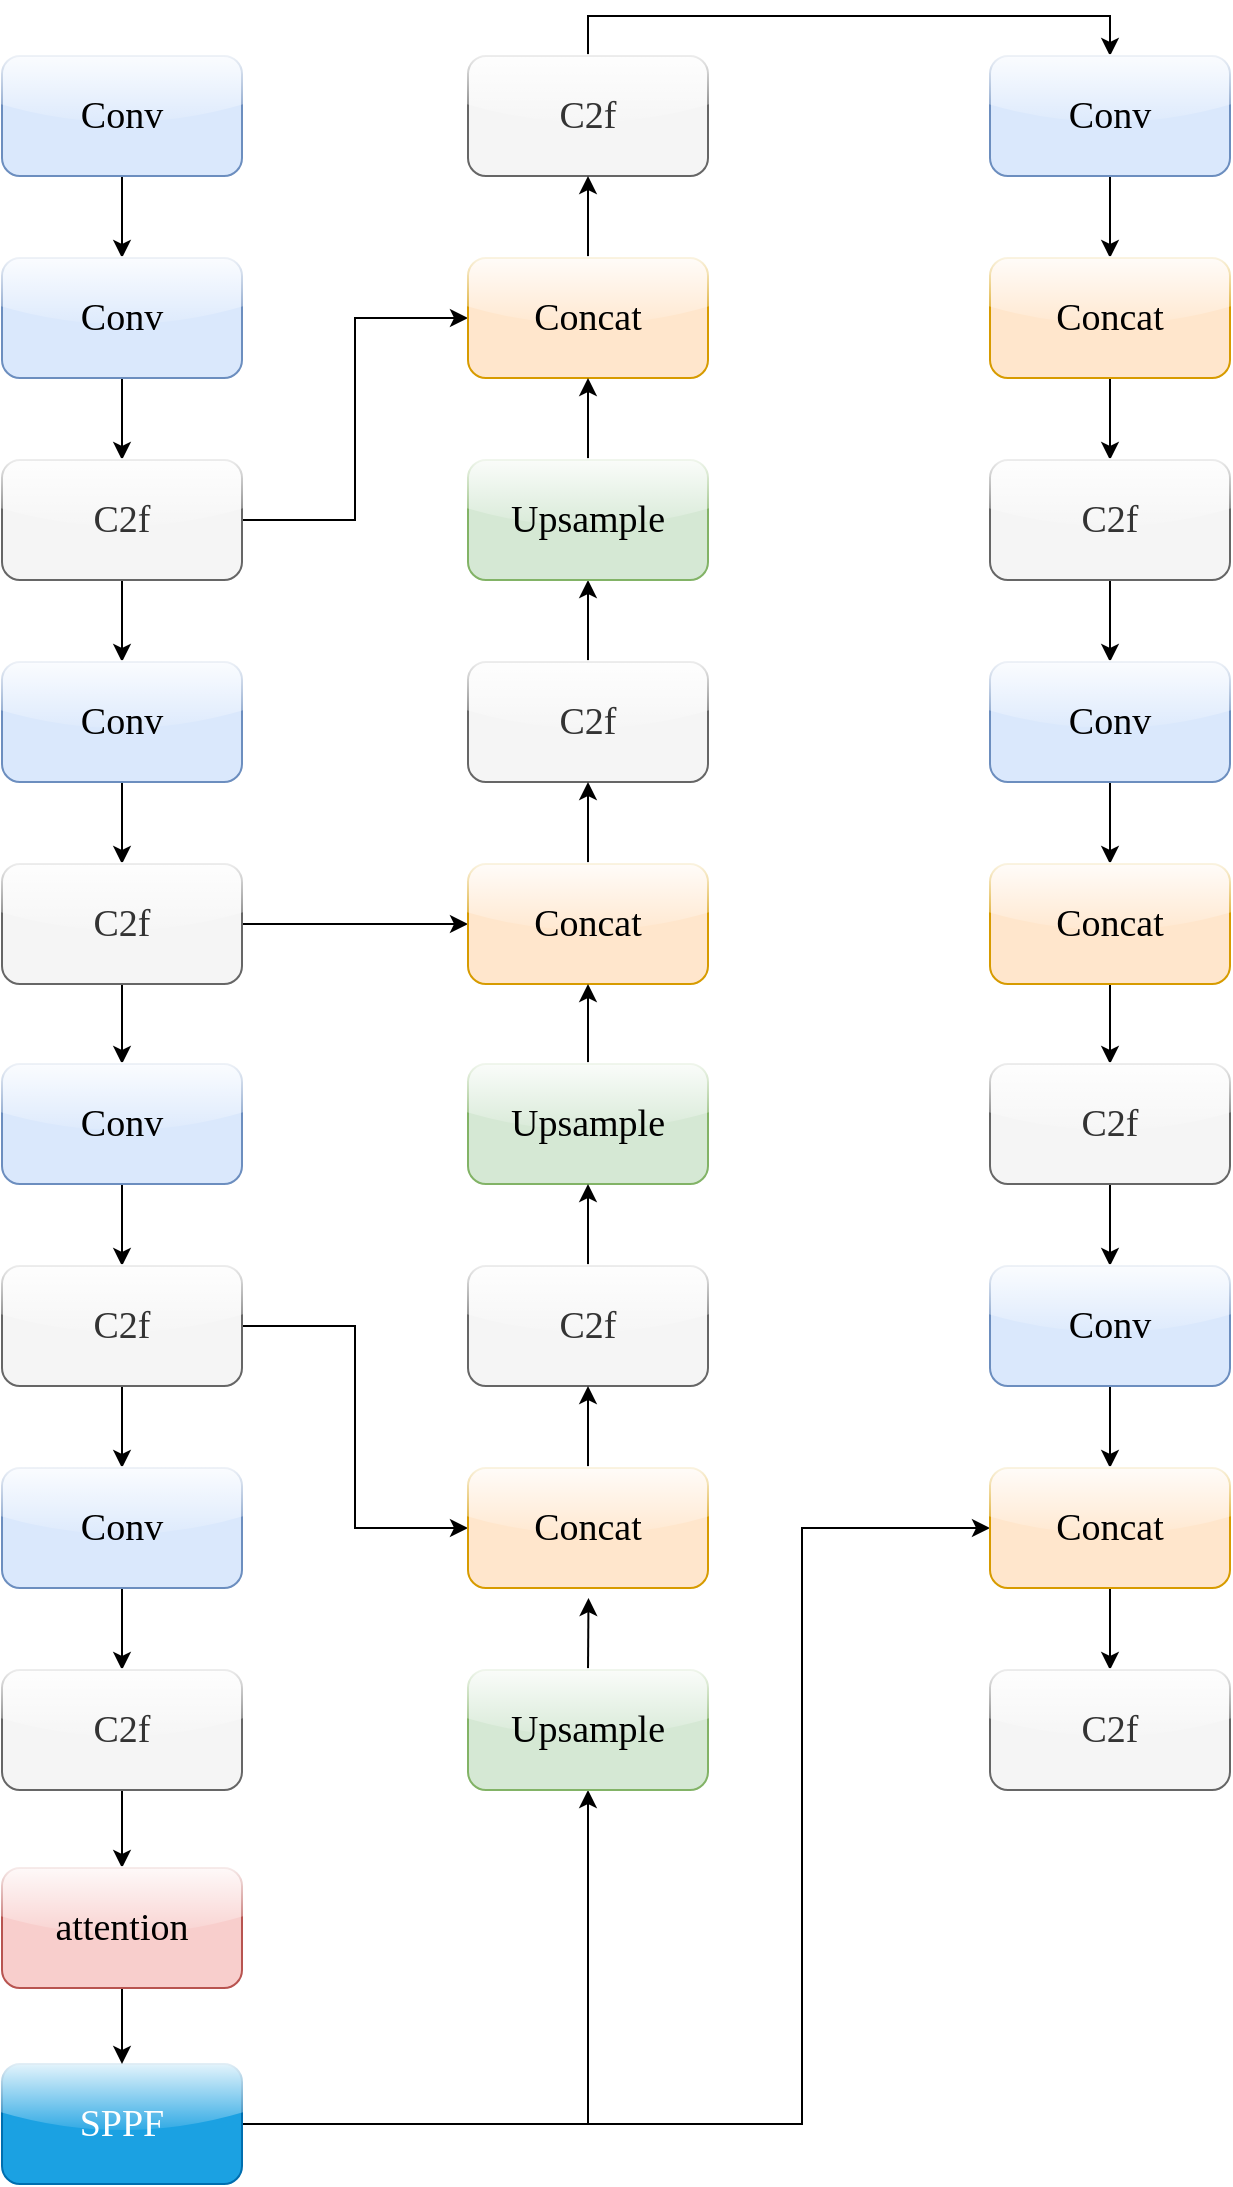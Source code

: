 <mxfile version="26.0.16">
  <diagram name="第 1 页" id="e7HlVfwk5nqW00gzPEb4">
    <mxGraphModel dx="980" dy="1375" grid="0" gridSize="10" guides="1" tooltips="1" connect="1" arrows="1" fold="1" page="1" pageScale="1" pageWidth="3000" pageHeight="4000" math="0" shadow="0">
      <root>
        <mxCell id="0" />
        <mxCell id="1" parent="0" />
        <mxCell id="bVhOLgPDnl9ng7HYhSVx-61" style="edgeStyle=orthogonalEdgeStyle;rounded=0;orthogonalLoop=1;jettySize=auto;html=1;exitX=0.5;exitY=1;exitDx=0;exitDy=0;entryX=0.5;entryY=0;entryDx=0;entryDy=0;" edge="1" parent="1" source="bVhOLgPDnl9ng7HYhSVx-1" target="bVhOLgPDnl9ng7HYhSVx-11">
          <mxGeometry relative="1" as="geometry" />
        </mxCell>
        <mxCell id="bVhOLgPDnl9ng7HYhSVx-1" value="&lt;font face=&quot;Georgia&quot; style=&quot;font-size: 19px;&quot;&gt;Conv&lt;/font&gt;" style="rounded=1;whiteSpace=wrap;html=1;glass=1;fillColor=#dae8fc;strokeColor=#6c8ebf;" vertex="1" parent="1">
          <mxGeometry x="278" y="230" width="120" height="60" as="geometry" />
        </mxCell>
        <mxCell id="bVhOLgPDnl9ng7HYhSVx-62" style="edgeStyle=orthogonalEdgeStyle;rounded=0;orthogonalLoop=1;jettySize=auto;html=1;exitX=0.5;exitY=1;exitDx=0;exitDy=0;" edge="1" parent="1" source="bVhOLgPDnl9ng7HYhSVx-11" target="bVhOLgPDnl9ng7HYhSVx-12">
          <mxGeometry relative="1" as="geometry" />
        </mxCell>
        <mxCell id="bVhOLgPDnl9ng7HYhSVx-11" value="&lt;font face=&quot;Georgia&quot; style=&quot;font-size: 19px;&quot;&gt;Conv&lt;/font&gt;" style="rounded=1;whiteSpace=wrap;html=1;glass=1;fillColor=#dae8fc;strokeColor=#6c8ebf;" vertex="1" parent="1">
          <mxGeometry x="278" y="331" width="120" height="60" as="geometry" />
        </mxCell>
        <mxCell id="bVhOLgPDnl9ng7HYhSVx-63" style="edgeStyle=orthogonalEdgeStyle;rounded=0;orthogonalLoop=1;jettySize=auto;html=1;exitX=0.5;exitY=1;exitDx=0;exitDy=0;" edge="1" parent="1" source="bVhOLgPDnl9ng7HYhSVx-12" target="bVhOLgPDnl9ng7HYhSVx-13">
          <mxGeometry relative="1" as="geometry" />
        </mxCell>
        <mxCell id="bVhOLgPDnl9ng7HYhSVx-98" style="edgeStyle=orthogonalEdgeStyle;rounded=0;orthogonalLoop=1;jettySize=auto;html=1;exitX=1;exitY=0.5;exitDx=0;exitDy=0;entryX=0;entryY=0.5;entryDx=0;entryDy=0;" edge="1" parent="1" source="bVhOLgPDnl9ng7HYhSVx-12" target="bVhOLgPDnl9ng7HYhSVx-40">
          <mxGeometry relative="1" as="geometry" />
        </mxCell>
        <mxCell id="bVhOLgPDnl9ng7HYhSVx-12" value="&lt;font face=&quot;Verdana&quot;&gt;&lt;font style=&quot;font-size: 19px;&quot;&gt;C&lt;/font&gt;&lt;font style=&quot;font-size: 19px;&quot;&gt;2f&lt;/font&gt;&lt;/font&gt;" style="rounded=1;whiteSpace=wrap;html=1;glass=1;fillColor=#f5f5f5;fontColor=#333333;strokeColor=#666666;" vertex="1" parent="1">
          <mxGeometry x="278" y="432" width="120" height="60" as="geometry" />
        </mxCell>
        <mxCell id="bVhOLgPDnl9ng7HYhSVx-64" style="edgeStyle=orthogonalEdgeStyle;rounded=0;orthogonalLoop=1;jettySize=auto;html=1;exitX=0.5;exitY=1;exitDx=0;exitDy=0;" edge="1" parent="1" source="bVhOLgPDnl9ng7HYhSVx-13" target="bVhOLgPDnl9ng7HYhSVx-14">
          <mxGeometry relative="1" as="geometry" />
        </mxCell>
        <mxCell id="bVhOLgPDnl9ng7HYhSVx-13" value="&lt;font face=&quot;Georgia&quot; style=&quot;font-size: 19px;&quot;&gt;Conv&lt;/font&gt;" style="rounded=1;whiteSpace=wrap;html=1;glass=1;fillColor=#dae8fc;strokeColor=#6c8ebf;" vertex="1" parent="1">
          <mxGeometry x="278" y="533" width="120" height="60" as="geometry" />
        </mxCell>
        <mxCell id="bVhOLgPDnl9ng7HYhSVx-65" style="edgeStyle=orthogonalEdgeStyle;rounded=0;orthogonalLoop=1;jettySize=auto;html=1;exitX=0.5;exitY=1;exitDx=0;exitDy=0;entryX=0.5;entryY=0;entryDx=0;entryDy=0;" edge="1" parent="1" source="bVhOLgPDnl9ng7HYhSVx-14" target="bVhOLgPDnl9ng7HYhSVx-15">
          <mxGeometry relative="1" as="geometry" />
        </mxCell>
        <mxCell id="bVhOLgPDnl9ng7HYhSVx-97" style="edgeStyle=orthogonalEdgeStyle;rounded=0;orthogonalLoop=1;jettySize=auto;html=1;exitX=1;exitY=0.5;exitDx=0;exitDy=0;" edge="1" parent="1" source="bVhOLgPDnl9ng7HYhSVx-14" target="bVhOLgPDnl9ng7HYhSVx-26">
          <mxGeometry relative="1" as="geometry" />
        </mxCell>
        <mxCell id="bVhOLgPDnl9ng7HYhSVx-14" value="&lt;font face=&quot;Verdana&quot;&gt;&lt;font style=&quot;font-size: 19px;&quot;&gt;C&lt;/font&gt;&lt;font style=&quot;font-size: 19px;&quot;&gt;2f&lt;/font&gt;&lt;/font&gt;" style="rounded=1;whiteSpace=wrap;html=1;glass=1;fillColor=#f5f5f5;fontColor=#333333;strokeColor=#666666;" vertex="1" parent="1">
          <mxGeometry x="278" y="634" width="120" height="60" as="geometry" />
        </mxCell>
        <mxCell id="bVhOLgPDnl9ng7HYhSVx-66" style="edgeStyle=orthogonalEdgeStyle;rounded=0;orthogonalLoop=1;jettySize=auto;html=1;exitX=0.5;exitY=1;exitDx=0;exitDy=0;entryX=0.5;entryY=0;entryDx=0;entryDy=0;" edge="1" parent="1" source="bVhOLgPDnl9ng7HYhSVx-15" target="bVhOLgPDnl9ng7HYhSVx-17">
          <mxGeometry relative="1" as="geometry" />
        </mxCell>
        <mxCell id="bVhOLgPDnl9ng7HYhSVx-15" value="&lt;font face=&quot;Georgia&quot; style=&quot;font-size: 19px;&quot;&gt;Conv&lt;/font&gt;" style="rounded=1;whiteSpace=wrap;html=1;glass=1;fillColor=#dae8fc;strokeColor=#6c8ebf;" vertex="1" parent="1">
          <mxGeometry x="278" y="734" width="120" height="60" as="geometry" />
        </mxCell>
        <mxCell id="bVhOLgPDnl9ng7HYhSVx-67" style="edgeStyle=orthogonalEdgeStyle;rounded=0;orthogonalLoop=1;jettySize=auto;html=1;exitX=0.5;exitY=1;exitDx=0;exitDy=0;entryX=0.5;entryY=0;entryDx=0;entryDy=0;" edge="1" parent="1" source="bVhOLgPDnl9ng7HYhSVx-17" target="bVhOLgPDnl9ng7HYhSVx-18">
          <mxGeometry relative="1" as="geometry" />
        </mxCell>
        <mxCell id="bVhOLgPDnl9ng7HYhSVx-96" style="edgeStyle=orthogonalEdgeStyle;rounded=0;orthogonalLoop=1;jettySize=auto;html=1;exitX=1;exitY=0.5;exitDx=0;exitDy=0;entryX=0;entryY=0.5;entryDx=0;entryDy=0;" edge="1" parent="1" source="bVhOLgPDnl9ng7HYhSVx-17" target="bVhOLgPDnl9ng7HYhSVx-34">
          <mxGeometry relative="1" as="geometry" />
        </mxCell>
        <mxCell id="bVhOLgPDnl9ng7HYhSVx-17" value="&lt;font face=&quot;Verdana&quot;&gt;&lt;font style=&quot;font-size: 19px;&quot;&gt;C&lt;/font&gt;&lt;font style=&quot;font-size: 19px;&quot;&gt;2f&lt;/font&gt;&lt;/font&gt;" style="rounded=1;whiteSpace=wrap;html=1;glass=1;fillColor=#f5f5f5;fontColor=#333333;strokeColor=#666666;" vertex="1" parent="1">
          <mxGeometry x="278" y="835" width="120" height="60" as="geometry" />
        </mxCell>
        <mxCell id="bVhOLgPDnl9ng7HYhSVx-68" style="edgeStyle=orthogonalEdgeStyle;rounded=0;orthogonalLoop=1;jettySize=auto;html=1;exitX=0.5;exitY=1;exitDx=0;exitDy=0;" edge="1" parent="1" source="bVhOLgPDnl9ng7HYhSVx-18" target="bVhOLgPDnl9ng7HYhSVx-19">
          <mxGeometry relative="1" as="geometry" />
        </mxCell>
        <mxCell id="bVhOLgPDnl9ng7HYhSVx-18" value="&lt;font face=&quot;Georgia&quot; style=&quot;font-size: 19px;&quot;&gt;Conv&lt;/font&gt;" style="rounded=1;whiteSpace=wrap;html=1;glass=1;fillColor=#dae8fc;strokeColor=#6c8ebf;" vertex="1" parent="1">
          <mxGeometry x="278" y="936" width="120" height="60" as="geometry" />
        </mxCell>
        <mxCell id="bVhOLgPDnl9ng7HYhSVx-69" style="edgeStyle=orthogonalEdgeStyle;rounded=0;orthogonalLoop=1;jettySize=auto;html=1;exitX=0.5;exitY=1;exitDx=0;exitDy=0;entryX=0.5;entryY=0;entryDx=0;entryDy=0;" edge="1" parent="1" source="bVhOLgPDnl9ng7HYhSVx-19" target="bVhOLgPDnl9ng7HYhSVx-24">
          <mxGeometry relative="1" as="geometry" />
        </mxCell>
        <mxCell id="bVhOLgPDnl9ng7HYhSVx-19" value="&lt;font face=&quot;Verdana&quot;&gt;&lt;font style=&quot;font-size: 19px;&quot;&gt;C&lt;/font&gt;&lt;font style=&quot;font-size: 19px;&quot;&gt;2f&lt;/font&gt;&lt;/font&gt;" style="rounded=1;whiteSpace=wrap;html=1;glass=1;fillColor=#f5f5f5;fontColor=#333333;strokeColor=#666666;" vertex="1" parent="1">
          <mxGeometry x="278" y="1037" width="120" height="60" as="geometry" />
        </mxCell>
        <mxCell id="bVhOLgPDnl9ng7HYhSVx-107" style="edgeStyle=orthogonalEdgeStyle;rounded=0;orthogonalLoop=1;jettySize=auto;html=1;exitX=1;exitY=0.5;exitDx=0;exitDy=0;entryX=0.5;entryY=1;entryDx=0;entryDy=0;" edge="1" parent="1" source="bVhOLgPDnl9ng7HYhSVx-22" target="bVhOLgPDnl9ng7HYhSVx-35">
          <mxGeometry relative="1" as="geometry" />
        </mxCell>
        <mxCell id="bVhOLgPDnl9ng7HYhSVx-124" style="edgeStyle=orthogonalEdgeStyle;rounded=0;orthogonalLoop=1;jettySize=auto;html=1;exitX=1;exitY=0.5;exitDx=0;exitDy=0;entryX=0;entryY=0.5;entryDx=0;entryDy=0;" edge="1" parent="1" source="bVhOLgPDnl9ng7HYhSVx-22" target="bVhOLgPDnl9ng7HYhSVx-53">
          <mxGeometry relative="1" as="geometry">
            <Array as="points">
              <mxPoint x="678" y="1264" />
              <mxPoint x="678" y="966" />
            </Array>
          </mxGeometry>
        </mxCell>
        <mxCell id="bVhOLgPDnl9ng7HYhSVx-22" value="&lt;font face=&quot;Verdana&quot;&gt;&lt;span style=&quot;font-size: 19px;&quot;&gt;SPPF&lt;/span&gt;&lt;/font&gt;" style="rounded=1;whiteSpace=wrap;html=1;glass=1;fillColor=#1ba1e2;fontColor=#ffffff;strokeColor=#006EAF;" vertex="1" parent="1">
          <mxGeometry x="278" y="1234" width="120" height="60" as="geometry" />
        </mxCell>
        <mxCell id="bVhOLgPDnl9ng7HYhSVx-70" style="edgeStyle=orthogonalEdgeStyle;rounded=0;orthogonalLoop=1;jettySize=auto;html=1;exitX=0.5;exitY=1;exitDx=0;exitDy=0;entryX=0.5;entryY=0;entryDx=0;entryDy=0;" edge="1" parent="1" source="bVhOLgPDnl9ng7HYhSVx-24" target="bVhOLgPDnl9ng7HYhSVx-22">
          <mxGeometry relative="1" as="geometry" />
        </mxCell>
        <mxCell id="bVhOLgPDnl9ng7HYhSVx-24" value="&lt;font face=&quot;Verdana&quot;&gt;&lt;span style=&quot;font-size: 19px;&quot;&gt;attention&lt;/span&gt;&lt;/font&gt;" style="rounded=1;whiteSpace=wrap;html=1;glass=1;fillColor=#f8cecc;strokeColor=#b85450;" vertex="1" parent="1">
          <mxGeometry x="278" y="1136" width="120" height="60" as="geometry" />
        </mxCell>
        <mxCell id="bVhOLgPDnl9ng7HYhSVx-76" style="edgeStyle=orthogonalEdgeStyle;rounded=0;orthogonalLoop=1;jettySize=auto;html=1;exitX=0.5;exitY=0;exitDx=0;exitDy=0;" edge="1" parent="1" source="bVhOLgPDnl9ng7HYhSVx-25" target="bVhOLgPDnl9ng7HYhSVx-41">
          <mxGeometry relative="1" as="geometry" />
        </mxCell>
        <mxCell id="bVhOLgPDnl9ng7HYhSVx-25" value="&lt;font face=&quot;Verdana&quot;&gt;&lt;font style=&quot;font-size: 19px;&quot;&gt;C&lt;/font&gt;&lt;font style=&quot;font-size: 19px;&quot;&gt;2f&lt;/font&gt;&lt;/font&gt;" style="rounded=1;whiteSpace=wrap;html=1;glass=1;fillColor=#f5f5f5;fontColor=#333333;strokeColor=#666666;flipH=1;" vertex="1" parent="1">
          <mxGeometry x="511" y="533" width="120" height="60" as="geometry" />
        </mxCell>
        <mxCell id="bVhOLgPDnl9ng7HYhSVx-75" style="edgeStyle=orthogonalEdgeStyle;rounded=0;orthogonalLoop=1;jettySize=auto;html=1;exitX=0.5;exitY=0;exitDx=0;exitDy=0;entryX=0.5;entryY=1;entryDx=0;entryDy=0;" edge="1" parent="1" source="bVhOLgPDnl9ng7HYhSVx-26" target="bVhOLgPDnl9ng7HYhSVx-25">
          <mxGeometry relative="1" as="geometry" />
        </mxCell>
        <mxCell id="bVhOLgPDnl9ng7HYhSVx-26" value="&lt;font face=&quot;Verdana&quot;&gt;&lt;span style=&quot;font-size: 19px;&quot;&gt;Concat&lt;/span&gt;&lt;/font&gt;" style="rounded=1;whiteSpace=wrap;html=1;glass=1;fillColor=#ffe6cc;strokeColor=#d79b00;flipH=1;" vertex="1" parent="1">
          <mxGeometry x="511" y="634" width="120" height="60" as="geometry" />
        </mxCell>
        <mxCell id="bVhOLgPDnl9ng7HYhSVx-74" style="edgeStyle=orthogonalEdgeStyle;rounded=0;orthogonalLoop=1;jettySize=auto;html=1;exitX=0.5;exitY=0;exitDx=0;exitDy=0;entryX=0.5;entryY=1;entryDx=0;entryDy=0;" edge="1" parent="1" source="bVhOLgPDnl9ng7HYhSVx-32" target="bVhOLgPDnl9ng7HYhSVx-26">
          <mxGeometry relative="1" as="geometry" />
        </mxCell>
        <mxCell id="bVhOLgPDnl9ng7HYhSVx-32" value="&lt;font face=&quot;Verdana&quot;&gt;&lt;span style=&quot;font-size: 19px;&quot;&gt;Upsample&lt;/span&gt;&lt;/font&gt;" style="rounded=1;whiteSpace=wrap;html=1;glass=1;fillColor=#d5e8d4;strokeColor=#82b366;flipH=1;" vertex="1" parent="1">
          <mxGeometry x="511" y="734" width="120" height="60" as="geometry" />
        </mxCell>
        <mxCell id="bVhOLgPDnl9ng7HYhSVx-73" style="edgeStyle=orthogonalEdgeStyle;rounded=0;orthogonalLoop=1;jettySize=auto;html=1;exitX=0.5;exitY=0;exitDx=0;exitDy=0;entryX=0.5;entryY=1;entryDx=0;entryDy=0;" edge="1" parent="1" source="bVhOLgPDnl9ng7HYhSVx-33" target="bVhOLgPDnl9ng7HYhSVx-32">
          <mxGeometry relative="1" as="geometry" />
        </mxCell>
        <mxCell id="bVhOLgPDnl9ng7HYhSVx-33" value="&lt;font face=&quot;Verdana&quot;&gt;&lt;font style=&quot;font-size: 19px;&quot;&gt;C&lt;/font&gt;&lt;font style=&quot;font-size: 19px;&quot;&gt;2f&lt;/font&gt;&lt;/font&gt;" style="rounded=1;whiteSpace=wrap;html=1;glass=1;fillColor=#f5f5f5;fontColor=#333333;strokeColor=#666666;flipH=1;" vertex="1" parent="1">
          <mxGeometry x="511" y="835" width="120" height="60" as="geometry" />
        </mxCell>
        <mxCell id="bVhOLgPDnl9ng7HYhSVx-72" style="edgeStyle=orthogonalEdgeStyle;rounded=0;orthogonalLoop=1;jettySize=auto;html=1;exitX=0.5;exitY=0;exitDx=0;exitDy=0;entryX=0.5;entryY=1;entryDx=0;entryDy=0;" edge="1" parent="1" source="bVhOLgPDnl9ng7HYhSVx-34" target="bVhOLgPDnl9ng7HYhSVx-33">
          <mxGeometry relative="1" as="geometry" />
        </mxCell>
        <mxCell id="bVhOLgPDnl9ng7HYhSVx-34" value="&lt;font face=&quot;Verdana&quot;&gt;&lt;span style=&quot;font-size: 19px;&quot;&gt;Concat&lt;/span&gt;&lt;/font&gt;" style="rounded=1;whiteSpace=wrap;html=1;glass=1;fillColor=#ffe6cc;strokeColor=#d79b00;flipH=1;" vertex="1" parent="1">
          <mxGeometry x="511" y="936" width="120" height="60" as="geometry" />
        </mxCell>
        <mxCell id="bVhOLgPDnl9ng7HYhSVx-71" style="edgeStyle=orthogonalEdgeStyle;rounded=0;orthogonalLoop=1;jettySize=auto;html=1;exitX=0.5;exitY=0;exitDx=0;exitDy=0;" edge="1" parent="1" source="bVhOLgPDnl9ng7HYhSVx-35">
          <mxGeometry relative="1" as="geometry">
            <mxPoint x="571.25" y="1001" as="targetPoint" />
          </mxGeometry>
        </mxCell>
        <mxCell id="bVhOLgPDnl9ng7HYhSVx-35" value="&lt;font face=&quot;Verdana&quot;&gt;&lt;span style=&quot;font-size: 19px;&quot;&gt;Upsample&lt;/span&gt;&lt;/font&gt;" style="rounded=1;whiteSpace=wrap;html=1;glass=1;fillColor=#d5e8d4;strokeColor=#82b366;flipH=1;" vertex="1" parent="1">
          <mxGeometry x="511" y="1037" width="120" height="60" as="geometry" />
        </mxCell>
        <mxCell id="bVhOLgPDnl9ng7HYhSVx-92" style="edgeStyle=orthogonalEdgeStyle;rounded=0;orthogonalLoop=1;jettySize=auto;html=1;exitX=0.5;exitY=0;exitDx=0;exitDy=0;entryX=0.5;entryY=0;entryDx=0;entryDy=0;" edge="1" parent="1" source="bVhOLgPDnl9ng7HYhSVx-39" target="bVhOLgPDnl9ng7HYhSVx-46">
          <mxGeometry relative="1" as="geometry" />
        </mxCell>
        <mxCell id="bVhOLgPDnl9ng7HYhSVx-39" value="&lt;font face=&quot;Verdana&quot;&gt;&lt;font style=&quot;font-size: 19px;&quot;&gt;C&lt;/font&gt;&lt;font style=&quot;font-size: 19px;&quot;&gt;2f&lt;/font&gt;&lt;/font&gt;" style="rounded=1;whiteSpace=wrap;html=1;glass=1;fillColor=#f5f5f5;fontColor=#333333;strokeColor=#666666;flipH=1;" vertex="1" parent="1">
          <mxGeometry x="511" y="230" width="120" height="60" as="geometry" />
        </mxCell>
        <mxCell id="bVhOLgPDnl9ng7HYhSVx-78" style="edgeStyle=orthogonalEdgeStyle;rounded=0;orthogonalLoop=1;jettySize=auto;html=1;exitX=0.5;exitY=0;exitDx=0;exitDy=0;entryX=0.5;entryY=1;entryDx=0;entryDy=0;" edge="1" parent="1" source="bVhOLgPDnl9ng7HYhSVx-40" target="bVhOLgPDnl9ng7HYhSVx-39">
          <mxGeometry relative="1" as="geometry" />
        </mxCell>
        <mxCell id="bVhOLgPDnl9ng7HYhSVx-40" value="&lt;font face=&quot;Verdana&quot;&gt;&lt;span style=&quot;font-size: 19px;&quot;&gt;Concat&lt;/span&gt;&lt;/font&gt;" style="rounded=1;whiteSpace=wrap;html=1;glass=1;fillColor=#ffe6cc;strokeColor=#d79b00;flipH=1;" vertex="1" parent="1">
          <mxGeometry x="511" y="331" width="120" height="60" as="geometry" />
        </mxCell>
        <mxCell id="bVhOLgPDnl9ng7HYhSVx-77" style="edgeStyle=orthogonalEdgeStyle;rounded=0;orthogonalLoop=1;jettySize=auto;html=1;exitX=0.5;exitY=0;exitDx=0;exitDy=0;entryX=0.5;entryY=1;entryDx=0;entryDy=0;" edge="1" parent="1" source="bVhOLgPDnl9ng7HYhSVx-41" target="bVhOLgPDnl9ng7HYhSVx-40">
          <mxGeometry relative="1" as="geometry" />
        </mxCell>
        <mxCell id="bVhOLgPDnl9ng7HYhSVx-41" value="&lt;font face=&quot;Verdana&quot;&gt;&lt;span style=&quot;font-size: 19px;&quot;&gt;Upsample&lt;/span&gt;&lt;/font&gt;" style="rounded=1;whiteSpace=wrap;html=1;glass=1;fillColor=#d5e8d4;strokeColor=#82b366;flipH=1;" vertex="1" parent="1">
          <mxGeometry x="511" y="432" width="120" height="60" as="geometry" />
        </mxCell>
        <mxCell id="bVhOLgPDnl9ng7HYhSVx-79" style="edgeStyle=orthogonalEdgeStyle;rounded=0;orthogonalLoop=1;jettySize=auto;html=1;exitX=0.5;exitY=1;exitDx=0;exitDy=0;entryX=0.5;entryY=0;entryDx=0;entryDy=0;" edge="1" parent="1" source="bVhOLgPDnl9ng7HYhSVx-46" target="bVhOLgPDnl9ng7HYhSVx-47">
          <mxGeometry relative="1" as="geometry" />
        </mxCell>
        <mxCell id="bVhOLgPDnl9ng7HYhSVx-46" value="&lt;font face=&quot;Georgia&quot; style=&quot;font-size: 19px;&quot;&gt;Conv&lt;/font&gt;" style="rounded=1;whiteSpace=wrap;html=1;glass=1;fillColor=#dae8fc;strokeColor=#6c8ebf;" vertex="1" parent="1">
          <mxGeometry x="772" y="230" width="120" height="60" as="geometry" />
        </mxCell>
        <mxCell id="bVhOLgPDnl9ng7HYhSVx-80" style="edgeStyle=orthogonalEdgeStyle;rounded=0;orthogonalLoop=1;jettySize=auto;html=1;exitX=0.5;exitY=1;exitDx=0;exitDy=0;entryX=0.5;entryY=0;entryDx=0;entryDy=0;" edge="1" parent="1" source="bVhOLgPDnl9ng7HYhSVx-47" target="bVhOLgPDnl9ng7HYhSVx-48">
          <mxGeometry relative="1" as="geometry" />
        </mxCell>
        <mxCell id="bVhOLgPDnl9ng7HYhSVx-47" value="&lt;font face=&quot;Verdana&quot;&gt;&lt;span style=&quot;font-size: 19px;&quot;&gt;Concat&lt;/span&gt;&lt;/font&gt;" style="rounded=1;whiteSpace=wrap;html=1;glass=1;fillColor=#ffe6cc;strokeColor=#d79b00;" vertex="1" parent="1">
          <mxGeometry x="772" y="331" width="120" height="60" as="geometry" />
        </mxCell>
        <mxCell id="bVhOLgPDnl9ng7HYhSVx-81" style="edgeStyle=orthogonalEdgeStyle;rounded=0;orthogonalLoop=1;jettySize=auto;html=1;exitX=0.5;exitY=1;exitDx=0;exitDy=0;entryX=0.5;entryY=0;entryDx=0;entryDy=0;" edge="1" parent="1" source="bVhOLgPDnl9ng7HYhSVx-48" target="bVhOLgPDnl9ng7HYhSVx-49">
          <mxGeometry relative="1" as="geometry" />
        </mxCell>
        <mxCell id="bVhOLgPDnl9ng7HYhSVx-48" value="&lt;font face=&quot;Verdana&quot;&gt;&lt;font style=&quot;font-size: 19px;&quot;&gt;C&lt;/font&gt;&lt;font style=&quot;font-size: 19px;&quot;&gt;2f&lt;/font&gt;&lt;/font&gt;" style="rounded=1;whiteSpace=wrap;html=1;glass=1;fillColor=#f5f5f5;fontColor=#333333;strokeColor=#666666;" vertex="1" parent="1">
          <mxGeometry x="772" y="432" width="120" height="60" as="geometry" />
        </mxCell>
        <mxCell id="bVhOLgPDnl9ng7HYhSVx-82" style="edgeStyle=orthogonalEdgeStyle;rounded=0;orthogonalLoop=1;jettySize=auto;html=1;exitX=0.5;exitY=1;exitDx=0;exitDy=0;entryX=0.5;entryY=0;entryDx=0;entryDy=0;" edge="1" parent="1" source="bVhOLgPDnl9ng7HYhSVx-49" target="bVhOLgPDnl9ng7HYhSVx-50">
          <mxGeometry relative="1" as="geometry" />
        </mxCell>
        <mxCell id="bVhOLgPDnl9ng7HYhSVx-49" value="&lt;font face=&quot;Georgia&quot; style=&quot;font-size: 19px;&quot;&gt;Conv&lt;/font&gt;" style="rounded=1;whiteSpace=wrap;html=1;glass=1;fillColor=#dae8fc;strokeColor=#6c8ebf;" vertex="1" parent="1">
          <mxGeometry x="772" y="533" width="120" height="60" as="geometry" />
        </mxCell>
        <mxCell id="bVhOLgPDnl9ng7HYhSVx-83" style="edgeStyle=orthogonalEdgeStyle;rounded=0;orthogonalLoop=1;jettySize=auto;html=1;exitX=0.5;exitY=1;exitDx=0;exitDy=0;entryX=0.5;entryY=0;entryDx=0;entryDy=0;" edge="1" parent="1" source="bVhOLgPDnl9ng7HYhSVx-50" target="bVhOLgPDnl9ng7HYhSVx-51">
          <mxGeometry relative="1" as="geometry" />
        </mxCell>
        <mxCell id="bVhOLgPDnl9ng7HYhSVx-50" value="&lt;font face=&quot;Verdana&quot;&gt;&lt;span style=&quot;font-size: 19px;&quot;&gt;Concat&lt;/span&gt;&lt;/font&gt;" style="rounded=1;whiteSpace=wrap;html=1;glass=1;fillColor=#ffe6cc;strokeColor=#d79b00;" vertex="1" parent="1">
          <mxGeometry x="772" y="634" width="120" height="60" as="geometry" />
        </mxCell>
        <mxCell id="bVhOLgPDnl9ng7HYhSVx-84" style="edgeStyle=orthogonalEdgeStyle;rounded=0;orthogonalLoop=1;jettySize=auto;html=1;exitX=0.5;exitY=1;exitDx=0;exitDy=0;entryX=0.5;entryY=0;entryDx=0;entryDy=0;" edge="1" parent="1" source="bVhOLgPDnl9ng7HYhSVx-51" target="bVhOLgPDnl9ng7HYhSVx-52">
          <mxGeometry relative="1" as="geometry" />
        </mxCell>
        <mxCell id="bVhOLgPDnl9ng7HYhSVx-51" value="&lt;font face=&quot;Verdana&quot;&gt;&lt;font style=&quot;font-size: 19px;&quot;&gt;C&lt;/font&gt;&lt;font style=&quot;font-size: 19px;&quot;&gt;2f&lt;/font&gt;&lt;/font&gt;" style="rounded=1;whiteSpace=wrap;html=1;glass=1;fillColor=#f5f5f5;fontColor=#333333;strokeColor=#666666;" vertex="1" parent="1">
          <mxGeometry x="772" y="734" width="120" height="60" as="geometry" />
        </mxCell>
        <mxCell id="bVhOLgPDnl9ng7HYhSVx-85" style="edgeStyle=orthogonalEdgeStyle;rounded=0;orthogonalLoop=1;jettySize=auto;html=1;exitX=0.5;exitY=1;exitDx=0;exitDy=0;entryX=0.5;entryY=0;entryDx=0;entryDy=0;" edge="1" parent="1" source="bVhOLgPDnl9ng7HYhSVx-52" target="bVhOLgPDnl9ng7HYhSVx-53">
          <mxGeometry relative="1" as="geometry" />
        </mxCell>
        <mxCell id="bVhOLgPDnl9ng7HYhSVx-52" value="&lt;font face=&quot;Georgia&quot; style=&quot;font-size: 19px;&quot;&gt;Conv&lt;/font&gt;" style="rounded=1;whiteSpace=wrap;html=1;glass=1;fillColor=#dae8fc;strokeColor=#6c8ebf;" vertex="1" parent="1">
          <mxGeometry x="772" y="835" width="120" height="60" as="geometry" />
        </mxCell>
        <mxCell id="bVhOLgPDnl9ng7HYhSVx-86" style="edgeStyle=orthogonalEdgeStyle;rounded=0;orthogonalLoop=1;jettySize=auto;html=1;exitX=0.5;exitY=1;exitDx=0;exitDy=0;entryX=0.5;entryY=0;entryDx=0;entryDy=0;" edge="1" parent="1" source="bVhOLgPDnl9ng7HYhSVx-53" target="bVhOLgPDnl9ng7HYhSVx-54">
          <mxGeometry relative="1" as="geometry" />
        </mxCell>
        <mxCell id="bVhOLgPDnl9ng7HYhSVx-53" value="&lt;font face=&quot;Verdana&quot;&gt;&lt;span style=&quot;font-size: 19px;&quot;&gt;Concat&lt;/span&gt;&lt;/font&gt;" style="rounded=1;whiteSpace=wrap;html=1;glass=1;fillColor=#ffe6cc;strokeColor=#d79b00;" vertex="1" parent="1">
          <mxGeometry x="772" y="936" width="120" height="60" as="geometry" />
        </mxCell>
        <mxCell id="bVhOLgPDnl9ng7HYhSVx-54" value="&lt;font face=&quot;Verdana&quot;&gt;&lt;font style=&quot;font-size: 19px;&quot;&gt;C&lt;/font&gt;&lt;font style=&quot;font-size: 19px;&quot;&gt;2f&lt;/font&gt;&lt;/font&gt;" style="rounded=1;whiteSpace=wrap;html=1;glass=1;fillColor=#f5f5f5;fontColor=#333333;strokeColor=#666666;" vertex="1" parent="1">
          <mxGeometry x="772" y="1037" width="120" height="60" as="geometry" />
        </mxCell>
      </root>
    </mxGraphModel>
  </diagram>
</mxfile>
